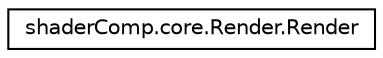 digraph "Graphical Class Hierarchy"
{
  edge [fontname="Helvetica",fontsize="10",labelfontname="Helvetica",labelfontsize="10"];
  node [fontname="Helvetica",fontsize="10",shape=record];
  rankdir="LR";
  Node1 [label="shaderComp.core.Render.Render",height=0.2,width=0.4,color="black", fillcolor="white", style="filled",URL="$classshader_comp_1_1core_1_1_render_1_1_render.html"];
}
